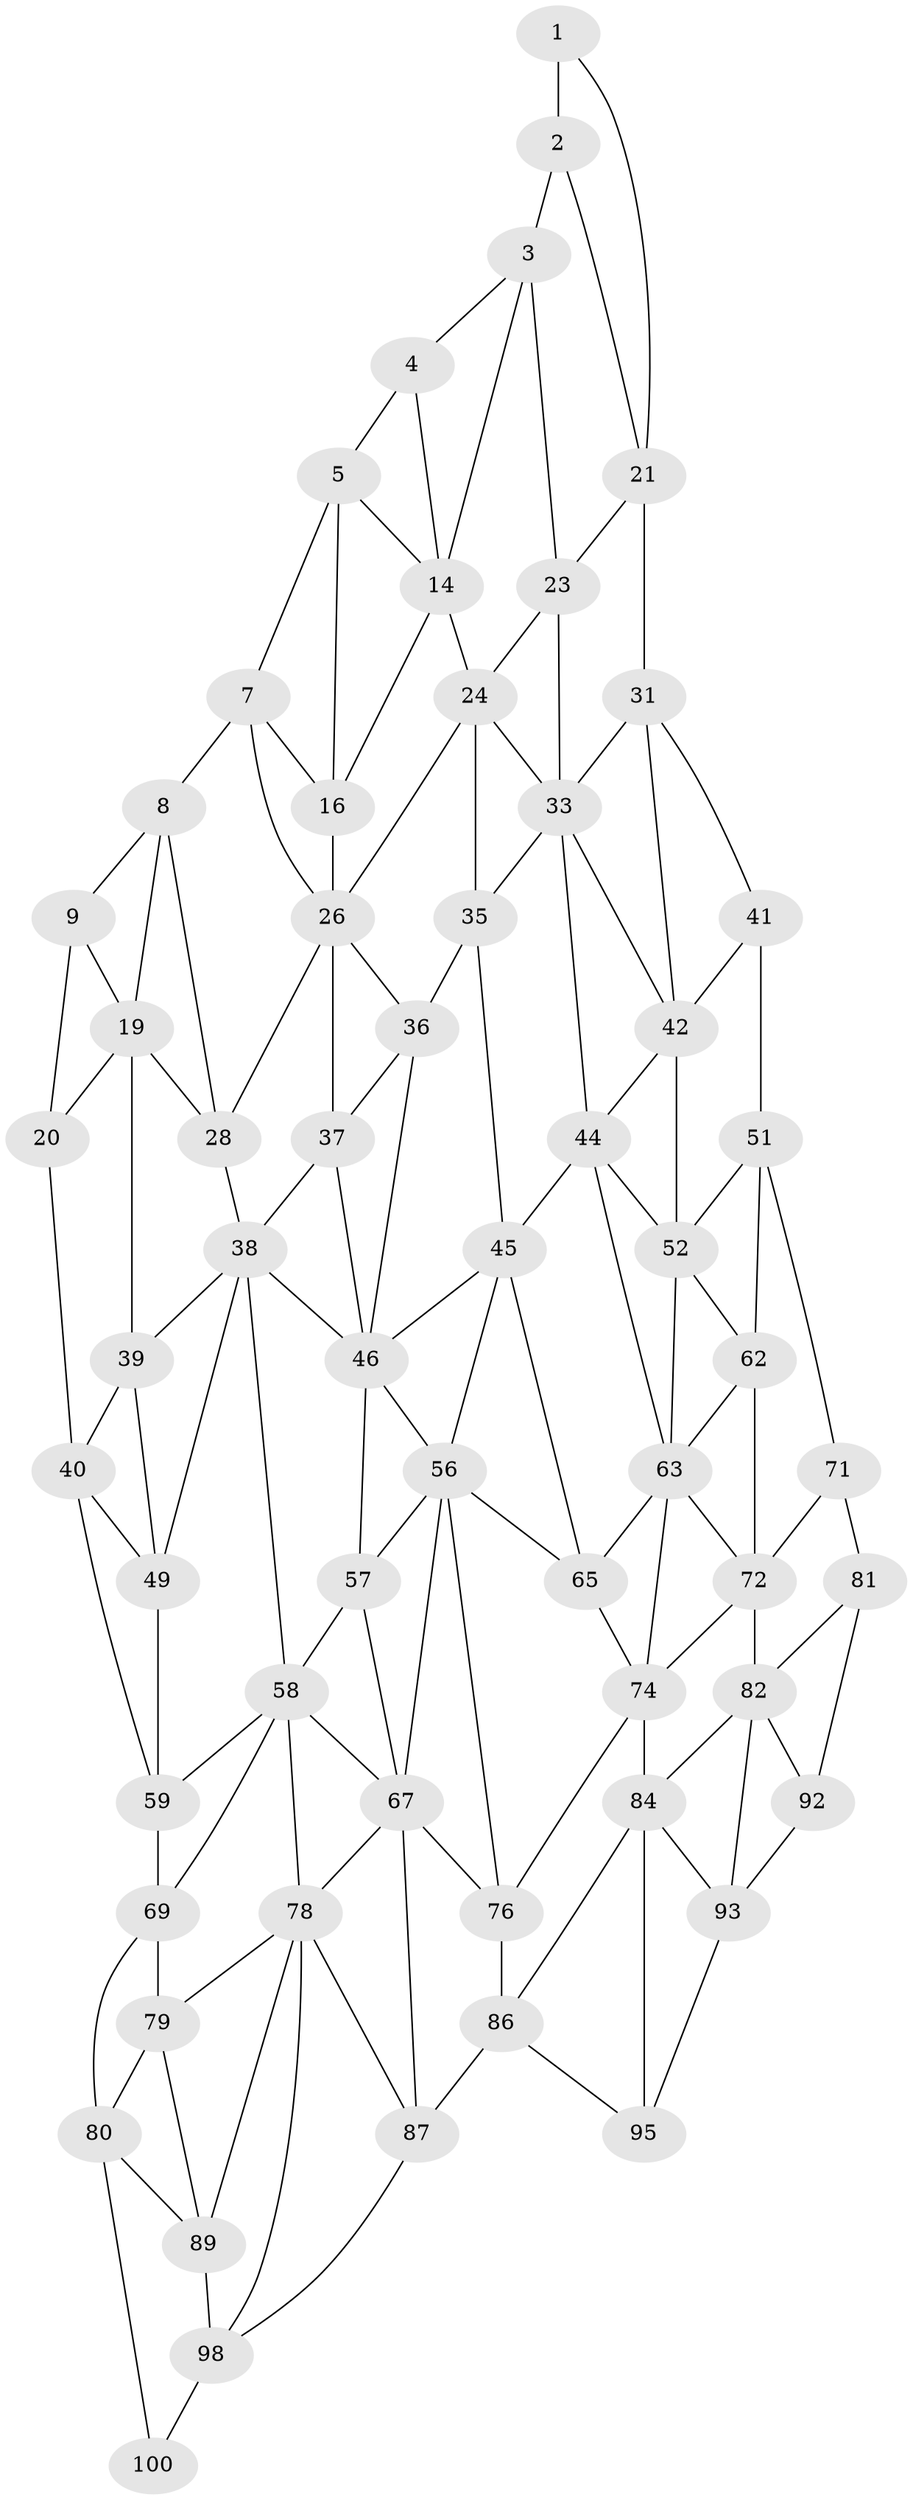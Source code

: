 // original degree distribution, {2: 0.04, 3: 0.32, 4: 0.64}
// Generated by graph-tools (version 1.1) at 2025/11/02/21/25 10:11:11]
// undirected, 60 vertices, 128 edges
graph export_dot {
graph [start="1"]
  node [color=gray90,style=filled];
  1 [super="+11"];
  2 [super="+12"];
  3 [super="+13"];
  4;
  5 [super="+6"];
  7 [super="+17"];
  8 [super="+18"];
  9 [super="+10"];
  14 [super="+15"];
  16;
  19 [super="+29"];
  20 [super="+30"];
  21 [super="+22"];
  23;
  24 [super="+25"];
  26 [super="+27"];
  28;
  31 [super="+32"];
  33 [super="+34"];
  35;
  36;
  37;
  38 [super="+48"];
  39;
  40 [super="+50"];
  41;
  42 [super="+43"];
  44 [super="+54"];
  45 [super="+55"];
  46 [super="+47"];
  49;
  51 [super="+61"];
  52 [super="+53"];
  56 [super="+66"];
  57;
  58 [super="+68"];
  59 [super="+60"];
  62;
  63 [super="+64"];
  65;
  67 [super="+77"];
  69 [super="+70"];
  71;
  72 [super="+73"];
  74 [super="+75"];
  76;
  78 [super="+88"];
  79;
  80 [super="+90"];
  81 [super="+91"];
  82 [super="+83"];
  84 [super="+85"];
  86 [super="+96"];
  87 [super="+97"];
  89;
  92;
  93 [super="+94"];
  95;
  98 [super="+99"];
  100;
  1 -- 2 [weight=2];
  1 -- 21;
  2 -- 3 [weight=2];
  2 -- 21;
  3 -- 4;
  3 -- 14;
  3 -- 23;
  4 -- 14;
  4 -- 5;
  5 -- 16;
  5 -- 7;
  5 -- 14;
  7 -- 8 [weight=2];
  7 -- 16;
  7 -- 26;
  8 -- 9;
  8 -- 19;
  8 -- 28;
  9 -- 19;
  9 -- 20;
  14 -- 24 [weight=2];
  14 -- 16;
  16 -- 26;
  19 -- 20 [weight=2];
  19 -- 28;
  19 -- 39;
  20 -- 40;
  21 -- 31 [weight=2];
  21 -- 23;
  23 -- 33;
  23 -- 24;
  24 -- 26;
  24 -- 35;
  24 -- 33;
  26 -- 36;
  26 -- 28;
  26 -- 37;
  28 -- 38;
  31 -- 41;
  31 -- 33;
  31 -- 42;
  33 -- 42;
  33 -- 35;
  33 -- 44;
  35 -- 45;
  35 -- 36;
  36 -- 46;
  36 -- 37;
  37 -- 38;
  37 -- 46;
  38 -- 39;
  38 -- 49;
  38 -- 58;
  38 -- 46;
  39 -- 49;
  39 -- 40;
  40 -- 49;
  40 -- 59;
  41 -- 51;
  41 -- 42;
  42 -- 52 [weight=2];
  42 -- 44;
  44 -- 45 [weight=2];
  44 -- 52;
  44 -- 63;
  45 -- 46;
  45 -- 56;
  45 -- 65;
  46 -- 56;
  46 -- 57;
  49 -- 59;
  51 -- 52;
  51 -- 62;
  51 -- 71;
  52 -- 62;
  52 -- 63;
  56 -- 57;
  56 -- 65;
  56 -- 67;
  56 -- 76;
  57 -- 67;
  57 -- 58;
  58 -- 59;
  58 -- 67;
  58 -- 69;
  58 -- 78;
  59 -- 69 [weight=2];
  62 -- 72;
  62 -- 63;
  63 -- 65;
  63 -- 74;
  63 -- 72;
  65 -- 74;
  67 -- 76;
  67 -- 78;
  67 -- 87;
  69 -- 79;
  69 -- 80;
  71 -- 81;
  71 -- 72;
  72 -- 82 [weight=2];
  72 -- 74;
  74 -- 84 [weight=2];
  74 -- 76;
  76 -- 86;
  78 -- 79;
  78 -- 89;
  78 -- 98;
  78 -- 87;
  79 -- 89;
  79 -- 80;
  80 -- 89;
  80 -- 100;
  81 -- 82;
  81 -- 92;
  82 -- 92;
  82 -- 84;
  82 -- 93;
  84 -- 86;
  84 -- 95;
  84 -- 93;
  86 -- 87 [weight=2];
  86 -- 95;
  87 -- 98;
  89 -- 98;
  92 -- 93;
  93 -- 95;
  98 -- 100;
}
